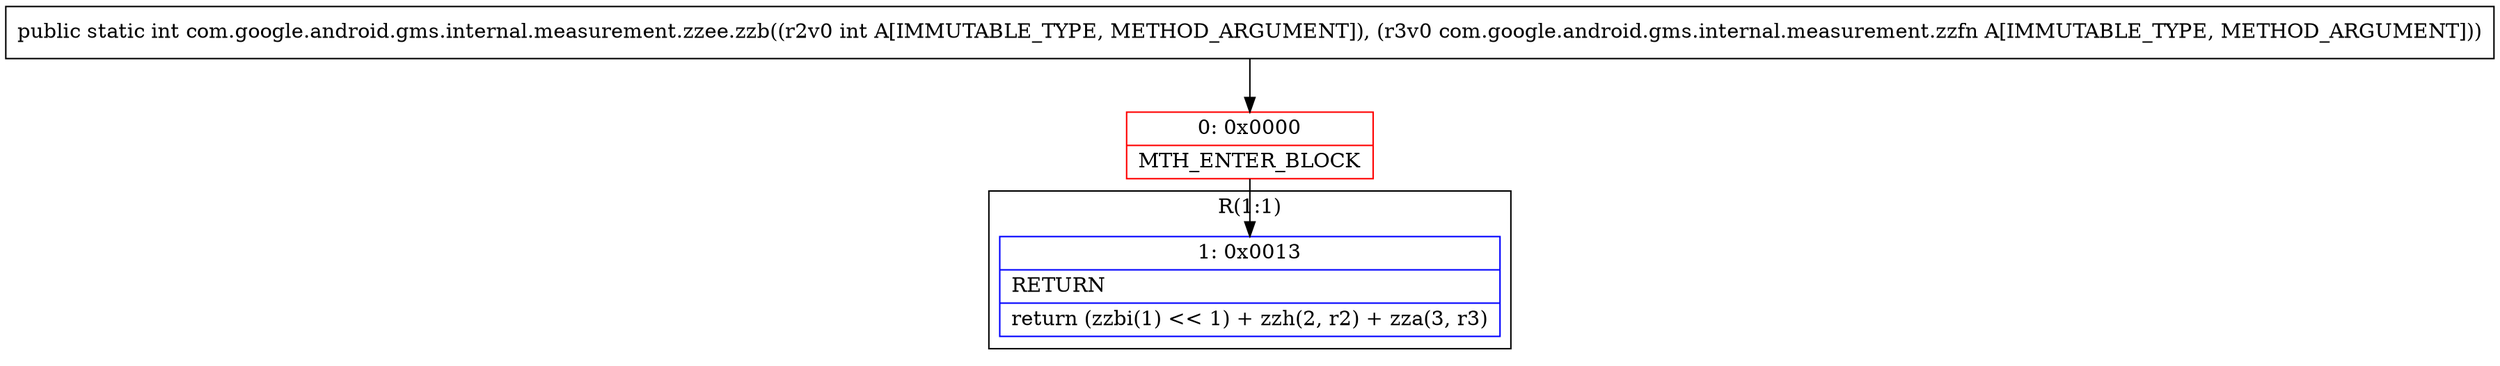 digraph "CFG forcom.google.android.gms.internal.measurement.zzee.zzb(ILcom\/google\/android\/gms\/internal\/measurement\/zzfn;)I" {
subgraph cluster_Region_2123725172 {
label = "R(1:1)";
node [shape=record,color=blue];
Node_1 [shape=record,label="{1\:\ 0x0013|RETURN\l|return (zzbi(1) \<\< 1) + zzh(2, r2) + zza(3, r3)\l}"];
}
Node_0 [shape=record,color=red,label="{0\:\ 0x0000|MTH_ENTER_BLOCK\l}"];
MethodNode[shape=record,label="{public static int com.google.android.gms.internal.measurement.zzee.zzb((r2v0 int A[IMMUTABLE_TYPE, METHOD_ARGUMENT]), (r3v0 com.google.android.gms.internal.measurement.zzfn A[IMMUTABLE_TYPE, METHOD_ARGUMENT])) }"];
MethodNode -> Node_0;
Node_0 -> Node_1;
}

